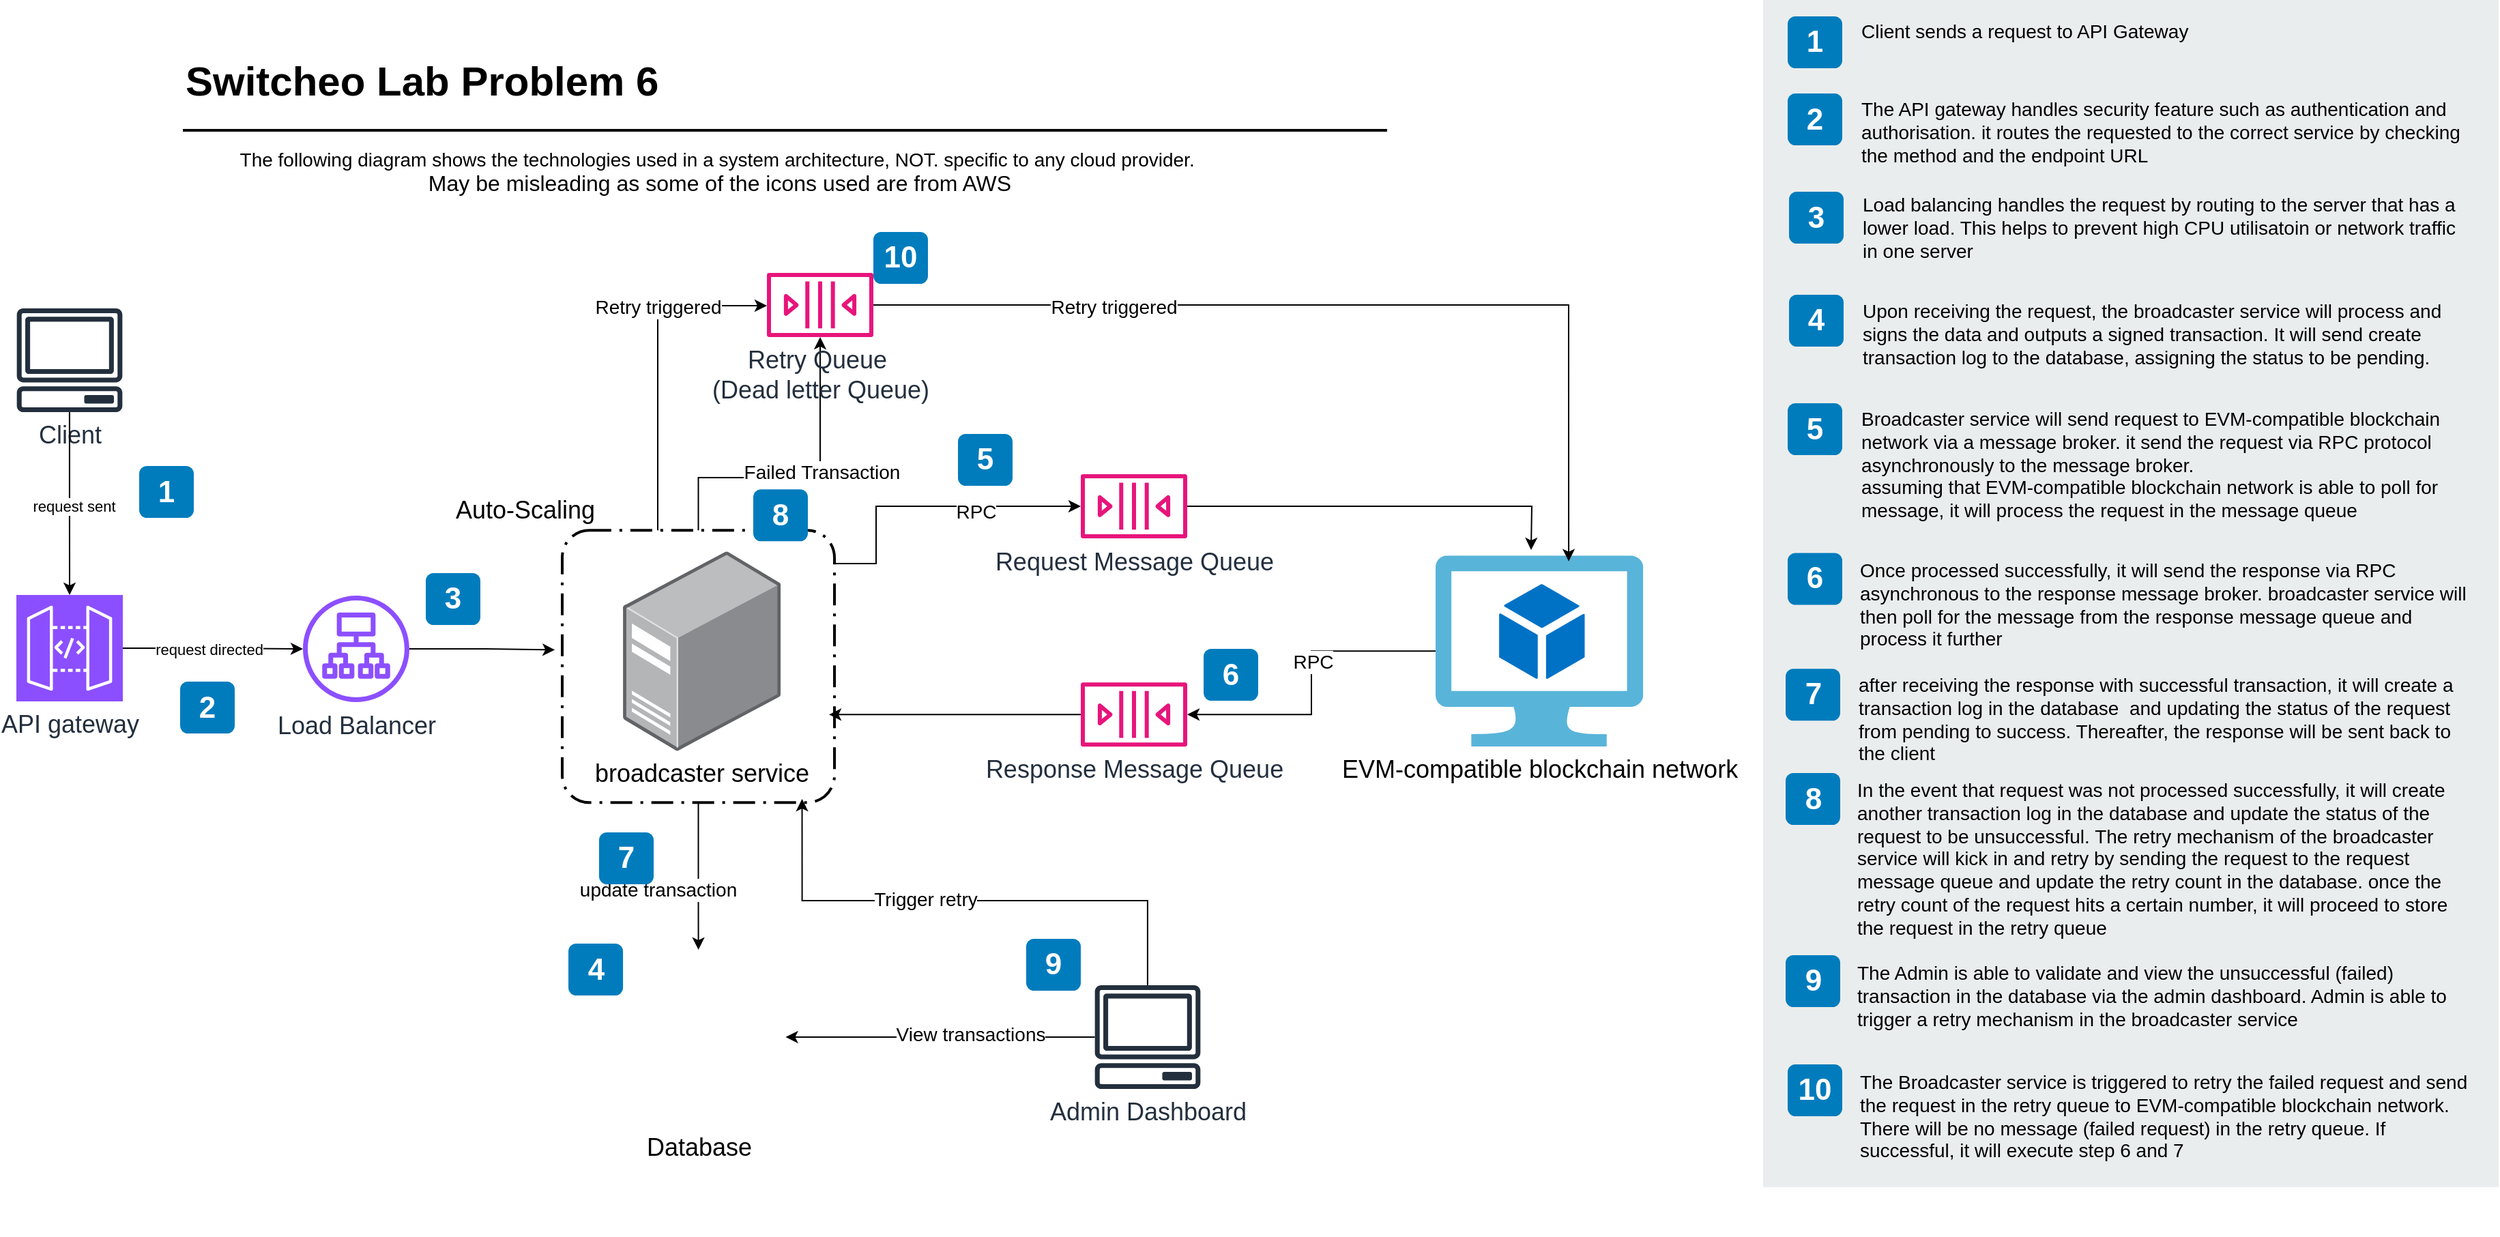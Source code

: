 <mxfile version="26.0.11">
  <diagram id="Ht1M8jgEwFfnCIfOTk4-" name="Page-1">
    <mxGraphModel dx="2813" dy="1716" grid="0" gridSize="10" guides="1" tooltips="1" connect="1" arrows="1" fold="1" page="0" pageScale="1" pageWidth="827" pageHeight="1169" math="0" shadow="0">
      <root>
        <mxCell id="0" />
        <mxCell id="1" parent="0" />
        <mxCell id="-QjtrjUzRDEMRZ5MF8oH-47" value="Switcheo Lab Problem 6" style="text;html=1;resizable=0;points=[];autosize=1;align=left;verticalAlign=top;spacingTop=-4;fontSize=30;fontStyle=1" parent="1" vertex="1">
          <mxGeometry x="482" y="98.5" width="350" height="40" as="geometry" />
        </mxCell>
        <mxCell id="SCVMTBWpLvtzJIhz15lM-1" value="" style="line;strokeWidth=2;html=1;fontSize=14;" parent="1" vertex="1">
          <mxGeometry x="482" y="150.5" width="1060" height="10" as="geometry" />
        </mxCell>
        <mxCell id="7OVz4w7n9kzEPWy-4BBC-3" value="" style="rounded=0;whiteSpace=wrap;html=1;fillColor=#EAEDED;fontSize=22;fontColor=#FFFFFF;strokeColor=none;labelBackgroundColor=none;" parent="1" vertex="1">
          <mxGeometry x="1640" y="60" width="539" height="870" as="geometry" />
        </mxCell>
        <mxCell id="7OVz4w7n9kzEPWy-4BBC-4" value="1" style="rounded=1;whiteSpace=wrap;html=1;fillColor=#007CBD;strokeColor=none;fontColor=#FFFFFF;fontStyle=1;fontSize=22;labelBackgroundColor=none;" parent="1" vertex="1">
          <mxGeometry x="1658" y="72" width="40" height="38" as="geometry" />
        </mxCell>
        <mxCell id="7OVz4w7n9kzEPWy-4BBC-5" value="2" style="rounded=1;whiteSpace=wrap;html=1;fillColor=#007CBD;strokeColor=none;fontColor=#FFFFFF;fontStyle=1;fontSize=22;labelBackgroundColor=none;" parent="1" vertex="1">
          <mxGeometry x="1658" y="128.5" width="40" height="38" as="geometry" />
        </mxCell>
        <mxCell id="7OVz4w7n9kzEPWy-4BBC-6" value="3" style="rounded=1;whiteSpace=wrap;html=1;fillColor=#007CBD;strokeColor=none;fontColor=#FFFFFF;fontStyle=1;fontSize=22;labelBackgroundColor=none;" parent="1" vertex="1">
          <mxGeometry x="1659" y="200.5" width="40" height="38" as="geometry" />
        </mxCell>
        <mxCell id="7OVz4w7n9kzEPWy-4BBC-7" value="4" style="rounded=1;whiteSpace=wrap;html=1;fillColor=#007CBD;strokeColor=none;fontColor=#FFFFFF;fontStyle=1;fontSize=22;labelBackgroundColor=none;" parent="1" vertex="1">
          <mxGeometry x="1659" y="276" width="40" height="38" as="geometry" />
        </mxCell>
        <mxCell id="7OVz4w7n9kzEPWy-4BBC-8" value="5" style="rounded=1;whiteSpace=wrap;html=1;fillColor=#007CBD;strokeColor=none;fontColor=#FFFFFF;fontStyle=1;fontSize=22;labelBackgroundColor=none;" parent="1" vertex="1">
          <mxGeometry x="1658" y="355.5" width="40" height="38" as="geometry" />
        </mxCell>
        <mxCell id="7OVz4w7n9kzEPWy-4BBC-9" value="6" style="rounded=1;whiteSpace=wrap;html=1;fillColor=#007CBD;strokeColor=none;fontColor=#FFFFFF;fontStyle=1;fontSize=22;labelBackgroundColor=none;" parent="1" vertex="1">
          <mxGeometry x="1658" y="465.25" width="40" height="38" as="geometry" />
        </mxCell>
        <mxCell id="7OVz4w7n9kzEPWy-4BBC-10" value="7" style="rounded=1;whiteSpace=wrap;html=1;fillColor=#007CBD;strokeColor=none;fontColor=#FFFFFF;fontStyle=1;fontSize=22;labelBackgroundColor=none;" parent="1" vertex="1">
          <mxGeometry x="1656.5" y="550.12" width="40" height="38" as="geometry" />
        </mxCell>
        <mxCell id="7OVz4w7n9kzEPWy-4BBC-11" value="8" style="rounded=1;whiteSpace=wrap;html=1;fillColor=#007CBD;strokeColor=none;fontColor=#FFFFFF;fontStyle=1;fontSize=22;labelBackgroundColor=none;" parent="1" vertex="1">
          <mxGeometry x="1656.5" y="626.5" width="40" height="38" as="geometry" />
        </mxCell>
        <mxCell id="7OVz4w7n9kzEPWy-4BBC-13" value="Client sends a request to API Gateway" style="text;html=1;align=left;verticalAlign=top;spacingTop=-4;fontSize=14;labelBackgroundColor=none;whiteSpace=wrap;" parent="1" vertex="1">
          <mxGeometry x="1709.5" y="71.5" width="449" height="48.5" as="geometry" />
        </mxCell>
        <mxCell id="7OVz4w7n9kzEPWy-4BBC-14" value="&lt;span&gt;The API gateway handles security feature such as authentication and authorisation. it routes the requested to the correct service by checking the method and the endpoint URL&lt;/span&gt;" style="text;html=1;align=left;verticalAlign=top;spacingTop=-4;fontSize=14;labelBackgroundColor=none;whiteSpace=wrap;" parent="1" vertex="1">
          <mxGeometry x="1710" y="129" width="450" height="61" as="geometry" />
        </mxCell>
        <mxCell id="7OVz4w7n9kzEPWy-4BBC-15" value="Load balancing handles the request by routing to the server that has a lower load. This helps to prevent high CPU utilisatoin or network traffic in one server" style="text;html=1;align=left;verticalAlign=top;spacingTop=-4;fontSize=14;labelBackgroundColor=none;whiteSpace=wrap;" parent="1" vertex="1">
          <mxGeometry x="1711" y="199" width="450" height="61" as="geometry" />
        </mxCell>
        <mxCell id="7OVz4w7n9kzEPWy-4BBC-16" value="Upon receiving the request, the broadcaster service will process and signs the data&amp;nbsp;and outputs a&amp;nbsp;signed transaction. It will send create transaction log to the database, assigning the status to be pending.&amp;nbsp;" style="text;html=1;align=left;verticalAlign=top;spacingTop=-4;fontSize=14;labelBackgroundColor=none;whiteSpace=wrap;" parent="1" vertex="1">
          <mxGeometry x="1711" y="276.5" width="450" height="73.5" as="geometry" />
        </mxCell>
        <mxCell id="7OVz4w7n9kzEPWy-4BBC-17" value="Broadcaster service will send request to&amp;nbsp;EVM-compatible blockchain network via a message broker. it send the request via RPC protocol asynchronously to the message broker.&lt;div&gt;assuming that&amp;nbsp;EVM-compatible blockchain network is able to poll for message, it will process the request in the message queue&lt;/div&gt;" style="text;html=1;align=left;verticalAlign=top;spacingTop=-4;fontSize=14;labelBackgroundColor=none;whiteSpace=wrap;" parent="1" vertex="1">
          <mxGeometry x="1709.5" y="356" width="449" height="94" as="geometry" />
        </mxCell>
        <mxCell id="7OVz4w7n9kzEPWy-4BBC-18" value="&lt;span&gt;Once processed successfully, it will send the response via RPC asynchronous to the response message broker. broadcaster service will then poll for the message from the response message queue and process it further&lt;/span&gt;" style="text;html=1;align=left;verticalAlign=top;spacingTop=-4;fontSize=14;labelBackgroundColor=none;whiteSpace=wrap;" parent="1" vertex="1">
          <mxGeometry x="1708.5" y="466.75" width="450" height="83.25" as="geometry" />
        </mxCell>
        <mxCell id="7OVz4w7n9kzEPWy-4BBC-19" value="after receiving the response with successful transaction, it will create a transaction log in the database&amp;nbsp; and updating the status of the request from pending to success. Thereafter, the response will be sent back to the client" style="text;html=1;align=left;verticalAlign=top;spacingTop=-4;fontSize=14;labelBackgroundColor=none;whiteSpace=wrap;" parent="1" vertex="1">
          <mxGeometry x="1707.5" y="550.62" width="449" height="69.38" as="geometry" />
        </mxCell>
        <mxCell id="7OVz4w7n9kzEPWy-4BBC-20" value="In the event that request was not processed successfully, it will create another transaction log in the database and update the status of the request to be unsuccessful. The retry mechanism of the broadcaster service will kick in and retry by sending the request to the request message queue and update the retry count in the database. once the retry count of the request hits a certain number, it will proceed to store the request in the retry queue" style="text;html=1;align=left;verticalAlign=top;spacingTop=-4;fontSize=14;labelBackgroundColor=none;whiteSpace=wrap;" parent="1" vertex="1">
          <mxGeometry x="1707" y="628" width="449" height="124" as="geometry" />
        </mxCell>
        <mxCell id="WBpsTJRFAkkO9wIDJBvb-1" value="&lt;font style=&quot;font-size: 18px;&quot;&gt;Client&lt;/font&gt;" style="sketch=0;outlineConnect=0;fontColor=#232F3E;gradientColor=none;fillColor=#232F3D;strokeColor=none;dashed=0;verticalLabelPosition=bottom;verticalAlign=top;align=center;html=1;fontSize=12;fontStyle=0;aspect=fixed;pointerEvents=1;shape=mxgraph.aws4.client;" vertex="1" parent="1">
          <mxGeometry x="360" y="286" width="78" height="76" as="geometry" />
        </mxCell>
        <mxCell id="WBpsTJRFAkkO9wIDJBvb-17" style="edgeStyle=orthogonalEdgeStyle;rounded=0;orthogonalLoop=1;jettySize=auto;html=1;" edge="1" parent="1" source="WBpsTJRFAkkO9wIDJBvb-2" target="WBpsTJRFAkkO9wIDJBvb-3">
          <mxGeometry relative="1" as="geometry" />
        </mxCell>
        <mxCell id="WBpsTJRFAkkO9wIDJBvb-48" value="request directed" style="edgeLabel;html=1;align=center;verticalAlign=middle;resizable=0;points=[];" vertex="1" connectable="0" parent="WBpsTJRFAkkO9wIDJBvb-17">
          <mxGeometry x="-0.05" y="-1" relative="1" as="geometry">
            <mxPoint as="offset" />
          </mxGeometry>
        </mxCell>
        <mxCell id="WBpsTJRFAkkO9wIDJBvb-2" value="&lt;font style=&quot;font-size: 18px;&quot;&gt;API gateway&lt;/font&gt;" style="sketch=0;points=[[0,0,0],[0.25,0,0],[0.5,0,0],[0.75,0,0],[1,0,0],[0,1,0],[0.25,1,0],[0.5,1,0],[0.75,1,0],[1,1,0],[0,0.25,0],[0,0.5,0],[0,0.75,0],[1,0.25,0],[1,0.5,0],[1,0.75,0]];outlineConnect=0;fontColor=#232F3E;fillColor=#8C4FFF;strokeColor=#ffffff;dashed=0;verticalLabelPosition=bottom;verticalAlign=top;align=center;html=1;fontSize=12;fontStyle=0;aspect=fixed;shape=mxgraph.aws4.resourceIcon;resIcon=mxgraph.aws4.api_gateway;" vertex="1" parent="1">
          <mxGeometry x="360" y="496" width="78" height="78" as="geometry" />
        </mxCell>
        <mxCell id="WBpsTJRFAkkO9wIDJBvb-3" value="&lt;font style=&quot;font-size: 18px;&quot;&gt;Load Balancer&lt;/font&gt;" style="sketch=0;outlineConnect=0;fontColor=#232F3E;gradientColor=none;fillColor=#8C4FFF;strokeColor=none;dashed=0;verticalLabelPosition=bottom;verticalAlign=top;align=center;html=1;fontSize=12;fontStyle=0;aspect=fixed;pointerEvents=1;shape=mxgraph.aws4.application_load_balancer;" vertex="1" parent="1">
          <mxGeometry x="570" y="496.5" width="78" height="78" as="geometry" />
        </mxCell>
        <mxCell id="WBpsTJRFAkkO9wIDJBvb-4" value="&lt;font style=&quot;font-size: 14px;&quot;&gt;The following diagram shows the technologies used in a system architecture, NOT. specific to any cloud provider.&amp;nbsp;&lt;/font&gt;&lt;div&gt;&lt;font size=&quot;3&quot;&gt;May be misleading as some of the icons used are from AWS&lt;/font&gt;&lt;/div&gt;" style="text;html=1;align=center;verticalAlign=middle;resizable=0;points=[];autosize=1;strokeColor=none;fillColor=none;" vertex="1" parent="1">
          <mxGeometry x="510" y="160.5" width="730" height="50" as="geometry" />
        </mxCell>
        <mxCell id="WBpsTJRFAkkO9wIDJBvb-5" value="&lt;font style=&quot;font-size: 18px;&quot;&gt;&amp;nbsp;broadcaster service&amp;nbsp;&lt;/font&gt;" style="image;points=[];aspect=fixed;html=1;align=center;shadow=0;dashed=0;image=img/lib/allied_telesis/computer_and_terminals/Server_Desktop.svg;" vertex="1" parent="1">
          <mxGeometry x="804.53" y="463.87" width="115.57" height="146.5" as="geometry" />
        </mxCell>
        <mxCell id="WBpsTJRFAkkO9wIDJBvb-32" style="edgeStyle=orthogonalEdgeStyle;rounded=0;orthogonalLoop=1;jettySize=auto;html=1;" edge="1" parent="1" source="WBpsTJRFAkkO9wIDJBvb-7" target="WBpsTJRFAkkO9wIDJBvb-28">
          <mxGeometry relative="1" as="geometry" />
        </mxCell>
        <mxCell id="WBpsTJRFAkkO9wIDJBvb-34" value="&lt;font style=&quot;font-size: 14px;&quot;&gt;RPC&lt;/font&gt;" style="edgeLabel;html=1;align=center;verticalAlign=middle;resizable=0;points=[];" vertex="1" connectable="0" parent="WBpsTJRFAkkO9wIDJBvb-32">
          <mxGeometry x="-0.138" y="1" relative="1" as="geometry">
            <mxPoint as="offset" />
          </mxGeometry>
        </mxCell>
        <mxCell id="WBpsTJRFAkkO9wIDJBvb-7" value="&lt;font style=&quot;font-size: 18px;&quot;&gt;EVM-compatible blockchain network&lt;/font&gt;" style="image;sketch=0;aspect=fixed;html=1;points=[];align=center;fontSize=12;image=img/lib/mscae/Virtual_Machine_2.svg;" vertex="1" parent="1">
          <mxGeometry x="1400" y="467.12" width="152.17" height="140" as="geometry" />
        </mxCell>
        <mxCell id="WBpsTJRFAkkO9wIDJBvb-30" style="edgeStyle=orthogonalEdgeStyle;rounded=0;orthogonalLoop=1;jettySize=auto;html=1;" edge="1" parent="1" source="WBpsTJRFAkkO9wIDJBvb-9">
          <mxGeometry relative="1" as="geometry">
            <mxPoint x="1470" y="463" as="targetPoint" />
          </mxGeometry>
        </mxCell>
        <mxCell id="WBpsTJRFAkkO9wIDJBvb-9" value="&lt;font style=&quot;font-size: 18px;&quot;&gt;Request Message Queue&lt;/font&gt;" style="sketch=0;outlineConnect=0;fontColor=#232F3E;gradientColor=none;fillColor=#E7157B;strokeColor=none;dashed=0;verticalLabelPosition=bottom;verticalAlign=top;align=center;html=1;fontSize=12;fontStyle=0;aspect=fixed;pointerEvents=1;shape=mxgraph.aws4.queue;" vertex="1" parent="1">
          <mxGeometry x="1140" y="407.5" width="78" height="47" as="geometry" />
        </mxCell>
        <mxCell id="WBpsTJRFAkkO9wIDJBvb-13" style="edgeStyle=orthogonalEdgeStyle;rounded=0;orthogonalLoop=1;jettySize=auto;html=1;entryX=0.5;entryY=0;entryDx=0;entryDy=0;entryPerimeter=0;" edge="1" parent="1" source="WBpsTJRFAkkO9wIDJBvb-1" target="WBpsTJRFAkkO9wIDJBvb-2">
          <mxGeometry relative="1" as="geometry" />
        </mxCell>
        <mxCell id="WBpsTJRFAkkO9wIDJBvb-47" value="request sent" style="edgeLabel;html=1;align=center;verticalAlign=middle;resizable=0;points=[];" vertex="1" connectable="0" parent="WBpsTJRFAkkO9wIDJBvb-13">
          <mxGeometry x="0.018" y="3" relative="1" as="geometry">
            <mxPoint y="1" as="offset" />
          </mxGeometry>
        </mxCell>
        <mxCell id="WBpsTJRFAkkO9wIDJBvb-27" style="edgeStyle=orthogonalEdgeStyle;rounded=0;orthogonalLoop=1;jettySize=auto;html=1;" edge="1" parent="1" source="WBpsTJRFAkkO9wIDJBvb-15" target="WBpsTJRFAkkO9wIDJBvb-23">
          <mxGeometry relative="1" as="geometry" />
        </mxCell>
        <mxCell id="WBpsTJRFAkkO9wIDJBvb-46" value="&lt;font style=&quot;font-size: 14px;&quot;&gt;update transaction&lt;/font&gt;" style="edgeLabel;html=1;align=center;verticalAlign=middle;resizable=0;points=[];" vertex="1" connectable="0" parent="WBpsTJRFAkkO9wIDJBvb-27">
          <mxGeometry x="0.168" y="1" relative="1" as="geometry">
            <mxPoint x="-31" y="1" as="offset" />
          </mxGeometry>
        </mxCell>
        <mxCell id="WBpsTJRFAkkO9wIDJBvb-29" style="edgeStyle=orthogonalEdgeStyle;rounded=0;orthogonalLoop=1;jettySize=auto;html=1;" edge="1" parent="1" source="WBpsTJRFAkkO9wIDJBvb-15" target="WBpsTJRFAkkO9wIDJBvb-9">
          <mxGeometry relative="1" as="geometry">
            <Array as="points">
              <mxPoint x="990" y="473" />
              <mxPoint x="990" y="431" />
            </Array>
          </mxGeometry>
        </mxCell>
        <mxCell id="WBpsTJRFAkkO9wIDJBvb-31" value="&lt;font style=&quot;font-size: 14px;&quot;&gt;RPC&lt;/font&gt;" style="edgeLabel;html=1;align=center;verticalAlign=middle;resizable=0;points=[];" vertex="1" connectable="0" parent="WBpsTJRFAkkO9wIDJBvb-29">
          <mxGeometry x="0.315" y="-4" relative="1" as="geometry">
            <mxPoint x="-1" as="offset" />
          </mxGeometry>
        </mxCell>
        <mxCell id="WBpsTJRFAkkO9wIDJBvb-42" style="edgeStyle=orthogonalEdgeStyle;rounded=0;orthogonalLoop=1;jettySize=auto;html=1;" edge="1" parent="1" source="WBpsTJRFAkkO9wIDJBvb-15" target="WBpsTJRFAkkO9wIDJBvb-36">
          <mxGeometry relative="1" as="geometry">
            <Array as="points">
              <mxPoint x="830" y="284" />
            </Array>
          </mxGeometry>
        </mxCell>
        <mxCell id="WBpsTJRFAkkO9wIDJBvb-44" value="&lt;font style=&quot;font-size: 14px;&quot;&gt;Retry triggered&lt;/font&gt;" style="edgeLabel;html=1;align=center;verticalAlign=middle;resizable=0;points=[];" vertex="1" connectable="0" parent="WBpsTJRFAkkO9wIDJBvb-42">
          <mxGeometry x="0.345" y="-1" relative="1" as="geometry">
            <mxPoint as="offset" />
          </mxGeometry>
        </mxCell>
        <mxCell id="WBpsTJRFAkkO9wIDJBvb-64" style="edgeStyle=orthogonalEdgeStyle;rounded=0;orthogonalLoop=1;jettySize=auto;html=1;" edge="1" parent="1" source="WBpsTJRFAkkO9wIDJBvb-15" target="WBpsTJRFAkkO9wIDJBvb-36">
          <mxGeometry relative="1" as="geometry">
            <Array as="points">
              <mxPoint x="860" y="410" />
              <mxPoint x="949" y="410" />
            </Array>
          </mxGeometry>
        </mxCell>
        <mxCell id="WBpsTJRFAkkO9wIDJBvb-65" value="&lt;font style=&quot;font-size: 14px;&quot;&gt;Failed Transaction&lt;/font&gt;" style="edgeLabel;html=1;align=center;verticalAlign=middle;resizable=0;points=[];" vertex="1" connectable="0" parent="WBpsTJRFAkkO9wIDJBvb-64">
          <mxGeometry x="0.142" y="-1" relative="1" as="geometry">
            <mxPoint as="offset" />
          </mxGeometry>
        </mxCell>
        <mxCell id="WBpsTJRFAkkO9wIDJBvb-15" value="" style="rounded=1;arcSize=10;dashed=1;fillColor=none;gradientColor=none;dashPattern=8 3 1 3;strokeWidth=2;" vertex="1" parent="1">
          <mxGeometry x="760" y="448.62" width="199.5" height="199.5" as="geometry" />
        </mxCell>
        <mxCell id="WBpsTJRFAkkO9wIDJBvb-16" value="&lt;font style=&quot;font-size: 18px;&quot;&gt;Auto-Scaling&amp;nbsp;&lt;/font&gt;" style="text;html=1;align=center;verticalAlign=middle;whiteSpace=wrap;rounded=0;" vertex="1" parent="1">
          <mxGeometry x="674.75" y="418.62" width="121" height="30" as="geometry" />
        </mxCell>
        <mxCell id="WBpsTJRFAkkO9wIDJBvb-18" style="edgeStyle=orthogonalEdgeStyle;rounded=0;orthogonalLoop=1;jettySize=auto;html=1;entryX=-0.027;entryY=0.439;entryDx=0;entryDy=0;entryPerimeter=0;" edge="1" parent="1" source="WBpsTJRFAkkO9wIDJBvb-3" target="WBpsTJRFAkkO9wIDJBvb-15">
          <mxGeometry relative="1" as="geometry" />
        </mxCell>
        <mxCell id="WBpsTJRFAkkO9wIDJBvb-23" value="&lt;font style=&quot;font-size: 18px;&quot;&gt;Database&lt;/font&gt;" style="shape=image;html=1;verticalAlign=top;verticalLabelPosition=bottom;labelBackgroundColor=#ffffff;imageAspect=0;aspect=fixed;image=https://cdn2.iconfinder.com/data/icons/whcompare-isometric-web-hosting-servers/50/database-128.png" vertex="1" parent="1">
          <mxGeometry x="795.75" y="756" width="128" height="128" as="geometry" />
        </mxCell>
        <mxCell id="WBpsTJRFAkkO9wIDJBvb-28" value="&lt;font style=&quot;font-size: 18px;&quot;&gt;Response Message Queue&lt;/font&gt;" style="sketch=0;outlineConnect=0;fontColor=#232F3E;gradientColor=none;fillColor=#E7157B;strokeColor=none;dashed=0;verticalLabelPosition=bottom;verticalAlign=top;align=center;html=1;fontSize=12;fontStyle=0;aspect=fixed;pointerEvents=1;shape=mxgraph.aws4.queue;" vertex="1" parent="1">
          <mxGeometry x="1140" y="560.12" width="78" height="47" as="geometry" />
        </mxCell>
        <mxCell id="WBpsTJRFAkkO9wIDJBvb-33" style="edgeStyle=orthogonalEdgeStyle;rounded=0;orthogonalLoop=1;jettySize=auto;html=1;entryX=0.98;entryY=0.677;entryDx=0;entryDy=0;entryPerimeter=0;" edge="1" parent="1" source="WBpsTJRFAkkO9wIDJBvb-28" target="WBpsTJRFAkkO9wIDJBvb-15">
          <mxGeometry relative="1" as="geometry" />
        </mxCell>
        <mxCell id="WBpsTJRFAkkO9wIDJBvb-38" style="edgeStyle=orthogonalEdgeStyle;rounded=0;orthogonalLoop=1;jettySize=auto;html=1;" edge="1" parent="1" source="WBpsTJRFAkkO9wIDJBvb-35" target="WBpsTJRFAkkO9wIDJBvb-23">
          <mxGeometry relative="1" as="geometry" />
        </mxCell>
        <mxCell id="WBpsTJRFAkkO9wIDJBvb-39" value="&lt;font style=&quot;font-size: 14px;&quot;&gt;View transactions&lt;/font&gt;" style="edgeLabel;html=1;align=center;verticalAlign=middle;resizable=0;points=[];" vertex="1" connectable="0" parent="WBpsTJRFAkkO9wIDJBvb-38">
          <mxGeometry x="-0.194" y="-2" relative="1" as="geometry">
            <mxPoint as="offset" />
          </mxGeometry>
        </mxCell>
        <mxCell id="WBpsTJRFAkkO9wIDJBvb-35" value="&lt;span style=&quot;font-size: 18px;&quot;&gt;Admin Dashboard&lt;/span&gt;" style="sketch=0;outlineConnect=0;fontColor=#232F3E;gradientColor=none;fillColor=#232F3D;strokeColor=none;dashed=0;verticalLabelPosition=bottom;verticalAlign=top;align=center;html=1;fontSize=12;fontStyle=0;aspect=fixed;pointerEvents=1;shape=mxgraph.aws4.client;" vertex="1" parent="1">
          <mxGeometry x="1150" y="782" width="78" height="76" as="geometry" />
        </mxCell>
        <mxCell id="WBpsTJRFAkkO9wIDJBvb-36" value="&lt;span style=&quot;font-size: 18px;&quot;&gt;Retry Queue&amp;nbsp;&lt;/span&gt;&lt;div&gt;&lt;span style=&quot;font-size: 18px;&quot;&gt;(Dead letter Queue)&lt;/span&gt;&lt;/div&gt;" style="sketch=0;outlineConnect=0;fontColor=#232F3E;gradientColor=none;fillColor=#E7157B;strokeColor=none;dashed=0;verticalLabelPosition=bottom;verticalAlign=top;align=center;html=1;fontSize=12;fontStyle=0;aspect=fixed;pointerEvents=1;shape=mxgraph.aws4.queue;" vertex="1" parent="1">
          <mxGeometry x="910" y="260" width="78" height="47" as="geometry" />
        </mxCell>
        <mxCell id="WBpsTJRFAkkO9wIDJBvb-50" value="1" style="rounded=1;whiteSpace=wrap;html=1;fillColor=#007CBD;strokeColor=none;fontColor=#FFFFFF;fontStyle=1;fontSize=22;labelBackgroundColor=none;" vertex="1" parent="1">
          <mxGeometry x="450" y="401.5" width="40" height="38" as="geometry" />
        </mxCell>
        <mxCell id="WBpsTJRFAkkO9wIDJBvb-51" value="2" style="rounded=1;whiteSpace=wrap;html=1;fillColor=#007CBD;strokeColor=none;fontColor=#FFFFFF;fontStyle=1;fontSize=22;labelBackgroundColor=none;" vertex="1" parent="1">
          <mxGeometry x="480" y="559.5" width="40" height="38" as="geometry" />
        </mxCell>
        <mxCell id="WBpsTJRFAkkO9wIDJBvb-52" value="3" style="rounded=1;whiteSpace=wrap;html=1;fillColor=#007CBD;strokeColor=none;fontColor=#FFFFFF;fontStyle=1;fontSize=22;labelBackgroundColor=none;" vertex="1" parent="1">
          <mxGeometry x="660" y="480" width="40" height="38" as="geometry" />
        </mxCell>
        <mxCell id="WBpsTJRFAkkO9wIDJBvb-53" value="4" style="rounded=1;whiteSpace=wrap;html=1;fillColor=#007CBD;strokeColor=none;fontColor=#FFFFFF;fontStyle=1;fontSize=22;labelBackgroundColor=none;" vertex="1" parent="1">
          <mxGeometry x="764.53" y="751.5" width="40" height="38" as="geometry" />
        </mxCell>
        <mxCell id="WBpsTJRFAkkO9wIDJBvb-54" value="5" style="rounded=1;whiteSpace=wrap;html=1;fillColor=#007CBD;strokeColor=none;fontColor=#FFFFFF;fontStyle=1;fontSize=22;labelBackgroundColor=none;" vertex="1" parent="1">
          <mxGeometry x="1050" y="378" width="40" height="38" as="geometry" />
        </mxCell>
        <mxCell id="WBpsTJRFAkkO9wIDJBvb-55" value="6" style="rounded=1;whiteSpace=wrap;html=1;fillColor=#007CBD;strokeColor=none;fontColor=#FFFFFF;fontStyle=1;fontSize=22;labelBackgroundColor=none;" vertex="1" parent="1">
          <mxGeometry x="1230" y="535.5" width="40" height="38" as="geometry" />
        </mxCell>
        <mxCell id="WBpsTJRFAkkO9wIDJBvb-56" value="7" style="rounded=1;whiteSpace=wrap;html=1;fillColor=#007CBD;strokeColor=none;fontColor=#FFFFFF;fontStyle=1;fontSize=22;labelBackgroundColor=none;" vertex="1" parent="1">
          <mxGeometry x="787" y="670" width="40" height="38" as="geometry" />
        </mxCell>
        <mxCell id="WBpsTJRFAkkO9wIDJBvb-57" value="8" style="rounded=1;whiteSpace=wrap;html=1;fillColor=#007CBD;strokeColor=none;fontColor=#FFFFFF;fontStyle=1;fontSize=22;labelBackgroundColor=none;" vertex="1" parent="1">
          <mxGeometry x="900" y="418.62" width="40" height="38" as="geometry" />
        </mxCell>
        <mxCell id="WBpsTJRFAkkO9wIDJBvb-59" value="9" style="rounded=1;whiteSpace=wrap;html=1;fillColor=#007CBD;strokeColor=none;fontColor=#FFFFFF;fontStyle=1;fontSize=22;labelBackgroundColor=none;" vertex="1" parent="1">
          <mxGeometry x="1100" y="748" width="40" height="38" as="geometry" />
        </mxCell>
        <mxCell id="WBpsTJRFAkkO9wIDJBvb-60" style="edgeStyle=orthogonalEdgeStyle;rounded=0;orthogonalLoop=1;jettySize=auto;html=1;entryX=0.641;entryY=0.03;entryDx=0;entryDy=0;entryPerimeter=0;" edge="1" parent="1" source="WBpsTJRFAkkO9wIDJBvb-36" target="WBpsTJRFAkkO9wIDJBvb-7">
          <mxGeometry relative="1" as="geometry" />
        </mxCell>
        <mxCell id="WBpsTJRFAkkO9wIDJBvb-61" value="&lt;font style=&quot;font-size: 14px;&quot;&gt;Retry triggered&lt;/font&gt;" style="edgeLabel;html=1;align=center;verticalAlign=middle;resizable=0;points=[];" vertex="1" connectable="0" parent="WBpsTJRFAkkO9wIDJBvb-60">
          <mxGeometry x="-0.495" y="-1" relative="1" as="geometry">
            <mxPoint as="offset" />
          </mxGeometry>
        </mxCell>
        <mxCell id="WBpsTJRFAkkO9wIDJBvb-62" style="edgeStyle=orthogonalEdgeStyle;rounded=0;orthogonalLoop=1;jettySize=auto;html=1;entryX=0.881;entryY=0.987;entryDx=0;entryDy=0;entryPerimeter=0;" edge="1" parent="1" source="WBpsTJRFAkkO9wIDJBvb-35" target="WBpsTJRFAkkO9wIDJBvb-15">
          <mxGeometry relative="1" as="geometry">
            <Array as="points">
              <mxPoint x="1189" y="720" />
              <mxPoint x="936" y="720" />
            </Array>
          </mxGeometry>
        </mxCell>
        <mxCell id="WBpsTJRFAkkO9wIDJBvb-63" value="&lt;font style=&quot;font-size: 14px;&quot;&gt;Trigger retry&lt;/font&gt;" style="edgeLabel;html=1;align=center;verticalAlign=middle;resizable=0;points=[];" vertex="1" connectable="0" parent="WBpsTJRFAkkO9wIDJBvb-62">
          <mxGeometry x="0.156" y="-1" relative="1" as="geometry">
            <mxPoint as="offset" />
          </mxGeometry>
        </mxCell>
        <mxCell id="WBpsTJRFAkkO9wIDJBvb-67" value="10" style="rounded=1;whiteSpace=wrap;html=1;fillColor=#007CBD;strokeColor=none;fontColor=#FFFFFF;fontStyle=1;fontSize=22;labelBackgroundColor=none;" vertex="1" parent="1">
          <mxGeometry x="988" y="230" width="40" height="38" as="geometry" />
        </mxCell>
        <mxCell id="WBpsTJRFAkkO9wIDJBvb-68" value="9" style="rounded=1;whiteSpace=wrap;html=1;fillColor=#007CBD;strokeColor=none;fontColor=#FFFFFF;fontStyle=1;fontSize=22;labelBackgroundColor=none;" vertex="1" parent="1">
          <mxGeometry x="1656.5" y="760" width="40" height="38" as="geometry" />
        </mxCell>
        <mxCell id="WBpsTJRFAkkO9wIDJBvb-69" value="The Admin is able to validate and view the unsuccessful (failed) transaction in the database via the admin dashboard. Admin is able to trigger a retry mechanism in the broadcaster service" style="text;html=1;align=left;verticalAlign=top;spacingTop=-4;fontSize=14;labelBackgroundColor=none;whiteSpace=wrap;" vertex="1" parent="1">
          <mxGeometry x="1707" y="761.5" width="449" height="68.5" as="geometry" />
        </mxCell>
        <mxCell id="WBpsTJRFAkkO9wIDJBvb-70" value="10" style="rounded=1;whiteSpace=wrap;html=1;fillColor=#007CBD;strokeColor=none;fontColor=#FFFFFF;fontStyle=1;fontSize=22;labelBackgroundColor=none;" vertex="1" parent="1">
          <mxGeometry x="1658" y="840" width="40" height="38" as="geometry" />
        </mxCell>
        <mxCell id="WBpsTJRFAkkO9wIDJBvb-71" value="The Broadcaster service is triggered to retry the failed request and send the request in the retry queue to&amp;nbsp;EVM-compatible blockchain network. There will be no message (failed request) in the retry queue. If successful, it will execute step 6 and 7&lt;span style=&quot;color: rgba(0, 0, 0, 0); font-family: monospace; font-size: 0px; text-wrap-mode: nowrap;&quot;&gt;%3CmxGraphModel%3E%3Croot%3E%3CmxCell%20id%3D%220%22%2F%3E%3CmxCell%20id%3D%221%22%20parent%3D%220%22%2F%3E%3CmxCell%20id%3D%222%22%20value%3D%228%22%20style%3D%22rounded%3D1%3BwhiteSpace%3Dwrap%3Bhtml%3D1%3BfillColor%3D%23007CBD%3BstrokeColor%3Dnone%3BfontColor%3D%23FFFFFF%3BfontStyle%3D1%3BfontSize%3D22%3BlabelBackgroundColor%3Dnone%3B%22%20vertex%3D%221%22%20parent%3D%221%22%3E%3CmxGeometry%20x%3D%221686.5%22%20y%3D%22630.5%22%20width%3D%2240%22%20height%3D%2238%22%20as%3D%22geometry%22%2F%3E%3C%2FmxCell%3E%3CmxCell%20id%3D%223%22%20value%3D%22%26lt%3Bspan%26gt%3BLorem%20ipsum%20dolor%20sit%20amet%2C%20consectetur%20adipiscing%20elit%2C%20sed%20do%20eiusmod%20tempor%20incididunt%20ut%20labore%20et%20dolore%20magna%20aliqua.%20Ut%20enim%20ad%20minim%20veniam%2C%20quis%20nostrud%20exercitation%20ullamco%20laboris%20nisi%20ut%20aliquip%20ex%20ea%20commodo%20consequat.%20Duis%20aute%20irure%20dolor%20in%20reprehenderit%20in%20voluptate%20velit%20esse%20cillum%20dolore%20eu%20fugiat%20nulla%20pariatur.%20Excepteur%20sint%20occaecat%20cupidatat%20non%20proident%2C%20sunt%20in%20culpa%20qui%20officia%20deserunt%20mollit%20anim%20id%20est%20laborum.%26lt%3B%2Fspan%26gt%3B%26lt%3Bbr%26gt%3B%22%20style%3D%22text%3Bhtml%3D1%3Balign%3Dleft%3BverticalAlign%3Dtop%3BspacingTop%3D-4%3BfontSize%3D14%3BlabelBackgroundColor%3Dnone%3BwhiteSpace%3Dwrap%3B%22%20vertex%3D%221%22%20parent%3D%221%22%3E%3CmxGeometry%20x%3D%221737%22%20y%3D%22632%22%20width%3D%22449%22%20height%3D%22124%22%20as%3D%22geometry%22%2F%3E%3C%2FmxCell%3E%3C%2Froot%3E%3C%2FmxGraphModel%3E%3CmxGraphModel%3E%3Croot%3E%3CmxCell%20id%3D%220%22%2F%3E%3CmxCell%20id%3D%221%22%20parent%3D%220%22%2F%3E%3CmxCell%20id%3D%222%22%20value%3D%228%22%20style%3D%22rounded%3D1%3BwhiteSpace%3Dwrap%3Bhtml%3D1%3BfillColor%3D%23007CBD%3BstrokeColor%3Dnone%3BfontColor%3D%23FFFFFF%3BfontStyle%3D1%3BfontSize%3D22%3BlabelBackgroundColor%3Dnone%3B%22%20vertex%3D%221%22%20parent%3D%221%22%3E%3CmxGeometry%20x%3D%221686.5%22%20y%3D%22630.5%22%20width%3D%2240%22%20height%3D%2238%22%20as%3D%22geometry%22%2F%3E%3C%2FmxCell%3E%3CmxCell%20id%3D%223%22%20value%3D%22%26lt%3Bspan%26gt%3BLorem%20ipsum%20dolor%20sit%20amet%2C%20consectetur%20adipiscing%20elit%2C%20sed%20do%20eiusmod%20tempor%20incididunt%20ut%20labore%20et%20dolore%20magna%20aliqua.%20Ut%20enim%20ad%20minim%20veniam%2C%20quis%20nostrud%20exercitation%20ullamco%20laboris%20nisi%20ut%20aliquip%20ex%20ea%20commodo%20consequat.%20Duis%20aute%20irure%20dolor%20in%20reprehenderit%20in%20voluptate%20velit%20esse%20cillum%20dolore%20eu%20fugiat%20nulla%20pariatur.%20Excepteur%20sint%20occaecat%20cupidatat%20non%20proident%2C%20sunt%20in%20culpa%20qui%20officia%20deserunt%20mollit%20anim%20id%20est%20laborum.%26lt%3B%2Fspan%26gt%3B%26lt%3Bbr%26gt%3B%22%20style%3D%22text%3Bhtml%3D1%3Balign%3Dleft%3BverticalAlign%3Dtop%3BspacingTop%3D-4%3BfontSize%3D14%3BlabelBackgroundColor%3Dnone%3BwhiteSpace%3Dwrap%3B%22%20vertex%3D%221%22%20parent%3D%221%22%3E%3CmxGeometry%20x%3D%221737%22%20y%3D%22632%22%20width%3D%22449%22%20height%3D%22124%22%20as%3D%22geometry%22%2F%3E%3C%2FmxCell%3E%3C%2Froot%3E%3C%2FmxGraphModel%3EEVM-compatible blockchain networkjkbijbibibds in the&amp;nbsp;&lt;/span&gt;" style="text;html=1;align=left;verticalAlign=top;spacingTop=-4;fontSize=14;labelBackgroundColor=none;whiteSpace=wrap;" vertex="1" parent="1">
          <mxGeometry x="1708.5" y="841.5" width="449" height="124" as="geometry" />
        </mxCell>
      </root>
    </mxGraphModel>
  </diagram>
</mxfile>
